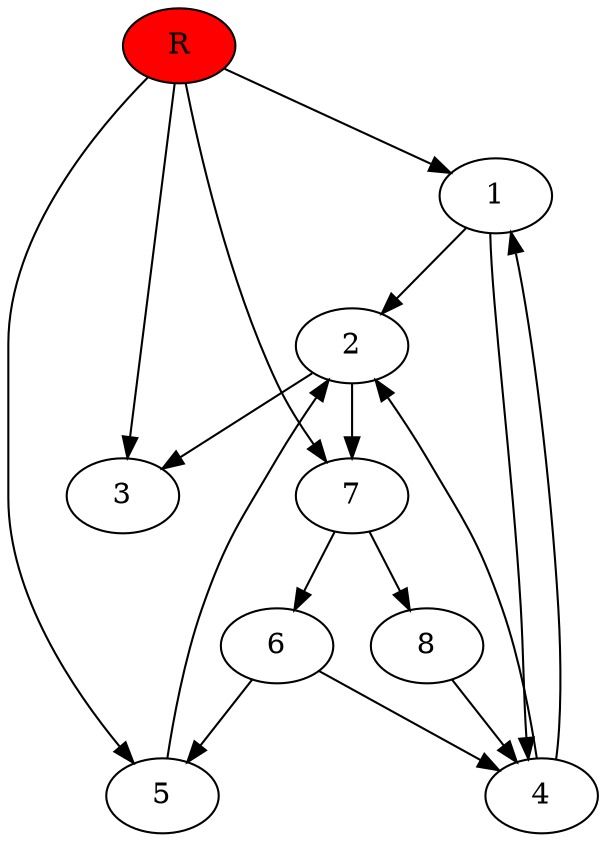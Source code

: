 digraph prb74478 {
	1
	2
	3
	4
	5
	6
	7
	8
	R [fillcolor="#ff0000" style=filled]
	1 -> 2
	1 -> 4
	2 -> 3
	2 -> 7
	4 -> 1
	4 -> 2
	5 -> 2
	6 -> 4
	6 -> 5
	7 -> 6
	7 -> 8
	8 -> 4
	R -> 1
	R -> 3
	R -> 5
	R -> 7
}
